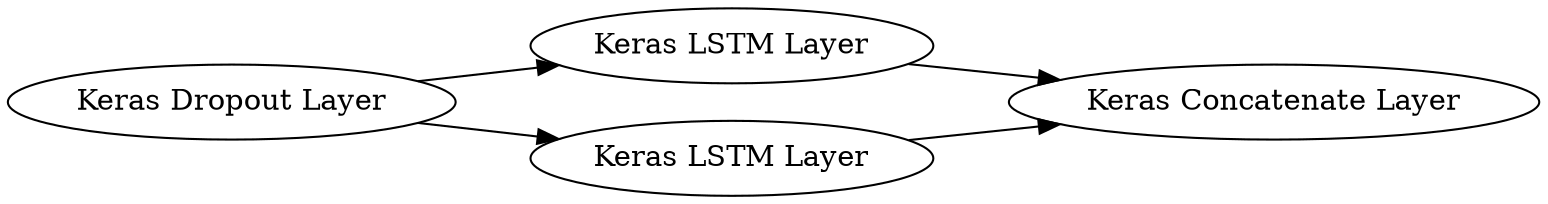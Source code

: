 digraph {
	352 -> 361
	355 -> 351
	352 -> 355
	361 -> 351
	351 [label="Keras Concatenate Layer"]
	361 [label="Keras LSTM Layer"]
	352 [label="Keras Dropout Layer"]
	355 [label="Keras LSTM Layer"]
	rankdir=LR
}
